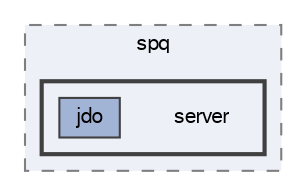digraph "src/main/java/es/deusto/spq/server"
{
 // LATEX_PDF_SIZE
  bgcolor="transparent";
  edge [fontname=FreeSans,fontsize=10,labelfontname=FreeSans,labelfontsize=10];
  node [fontname=FreeSans,fontsize=10,shape=box,height=0.2,width=0.4];
  compound=true
  subgraph clusterdir_7df73947654fe6d5c668d5365112078e {
    graph [ bgcolor="#edf0f7", pencolor="grey50", label="spq", fontname=FreeSans,fontsize=10 style="filled,dashed", URL="dir_7df73947654fe6d5c668d5365112078e.html",tooltip=""]
  subgraph clusterdir_de437d1c073fb9332ce6284ff6cf50be {
    graph [ bgcolor="#edf0f7", pencolor="grey25", label="", fontname=FreeSans,fontsize=10 style="filled,bold", URL="dir_de437d1c073fb9332ce6284ff6cf50be.html",tooltip=""]
    dir_de437d1c073fb9332ce6284ff6cf50be [shape=plaintext, label="server"];
  dir_12802e075aa74c3ab4527ac8bce4435c [label="jdo", fillcolor="#a2b4d6", color="grey25", style="filled", URL="dir_12802e075aa74c3ab4527ac8bce4435c.html",tooltip=""];
  }
  }
}
